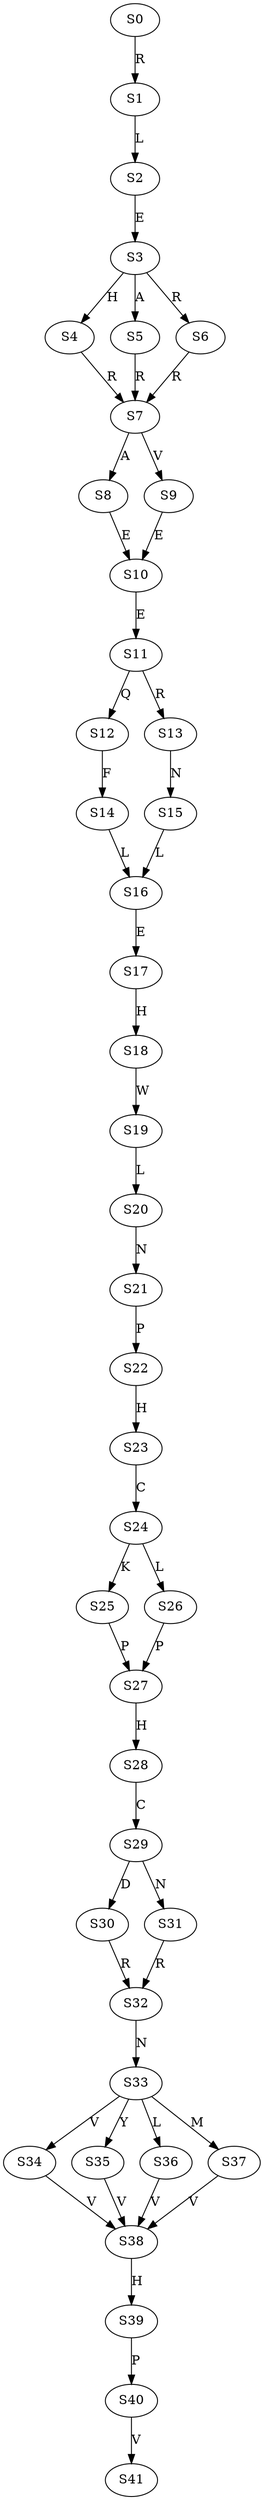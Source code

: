 strict digraph  {
	S0 -> S1 [ label = R ];
	S1 -> S2 [ label = L ];
	S2 -> S3 [ label = E ];
	S3 -> S4 [ label = H ];
	S3 -> S5 [ label = A ];
	S3 -> S6 [ label = R ];
	S4 -> S7 [ label = R ];
	S5 -> S7 [ label = R ];
	S6 -> S7 [ label = R ];
	S7 -> S8 [ label = A ];
	S7 -> S9 [ label = V ];
	S8 -> S10 [ label = E ];
	S9 -> S10 [ label = E ];
	S10 -> S11 [ label = E ];
	S11 -> S12 [ label = Q ];
	S11 -> S13 [ label = R ];
	S12 -> S14 [ label = F ];
	S13 -> S15 [ label = N ];
	S14 -> S16 [ label = L ];
	S15 -> S16 [ label = L ];
	S16 -> S17 [ label = E ];
	S17 -> S18 [ label = H ];
	S18 -> S19 [ label = W ];
	S19 -> S20 [ label = L ];
	S20 -> S21 [ label = N ];
	S21 -> S22 [ label = P ];
	S22 -> S23 [ label = H ];
	S23 -> S24 [ label = C ];
	S24 -> S25 [ label = K ];
	S24 -> S26 [ label = L ];
	S25 -> S27 [ label = P ];
	S26 -> S27 [ label = P ];
	S27 -> S28 [ label = H ];
	S28 -> S29 [ label = C ];
	S29 -> S30 [ label = D ];
	S29 -> S31 [ label = N ];
	S30 -> S32 [ label = R ];
	S31 -> S32 [ label = R ];
	S32 -> S33 [ label = N ];
	S33 -> S34 [ label = V ];
	S33 -> S35 [ label = Y ];
	S33 -> S36 [ label = L ];
	S33 -> S37 [ label = M ];
	S34 -> S38 [ label = V ];
	S35 -> S38 [ label = V ];
	S36 -> S38 [ label = V ];
	S37 -> S38 [ label = V ];
	S38 -> S39 [ label = H ];
	S39 -> S40 [ label = P ];
	S40 -> S41 [ label = V ];
}
